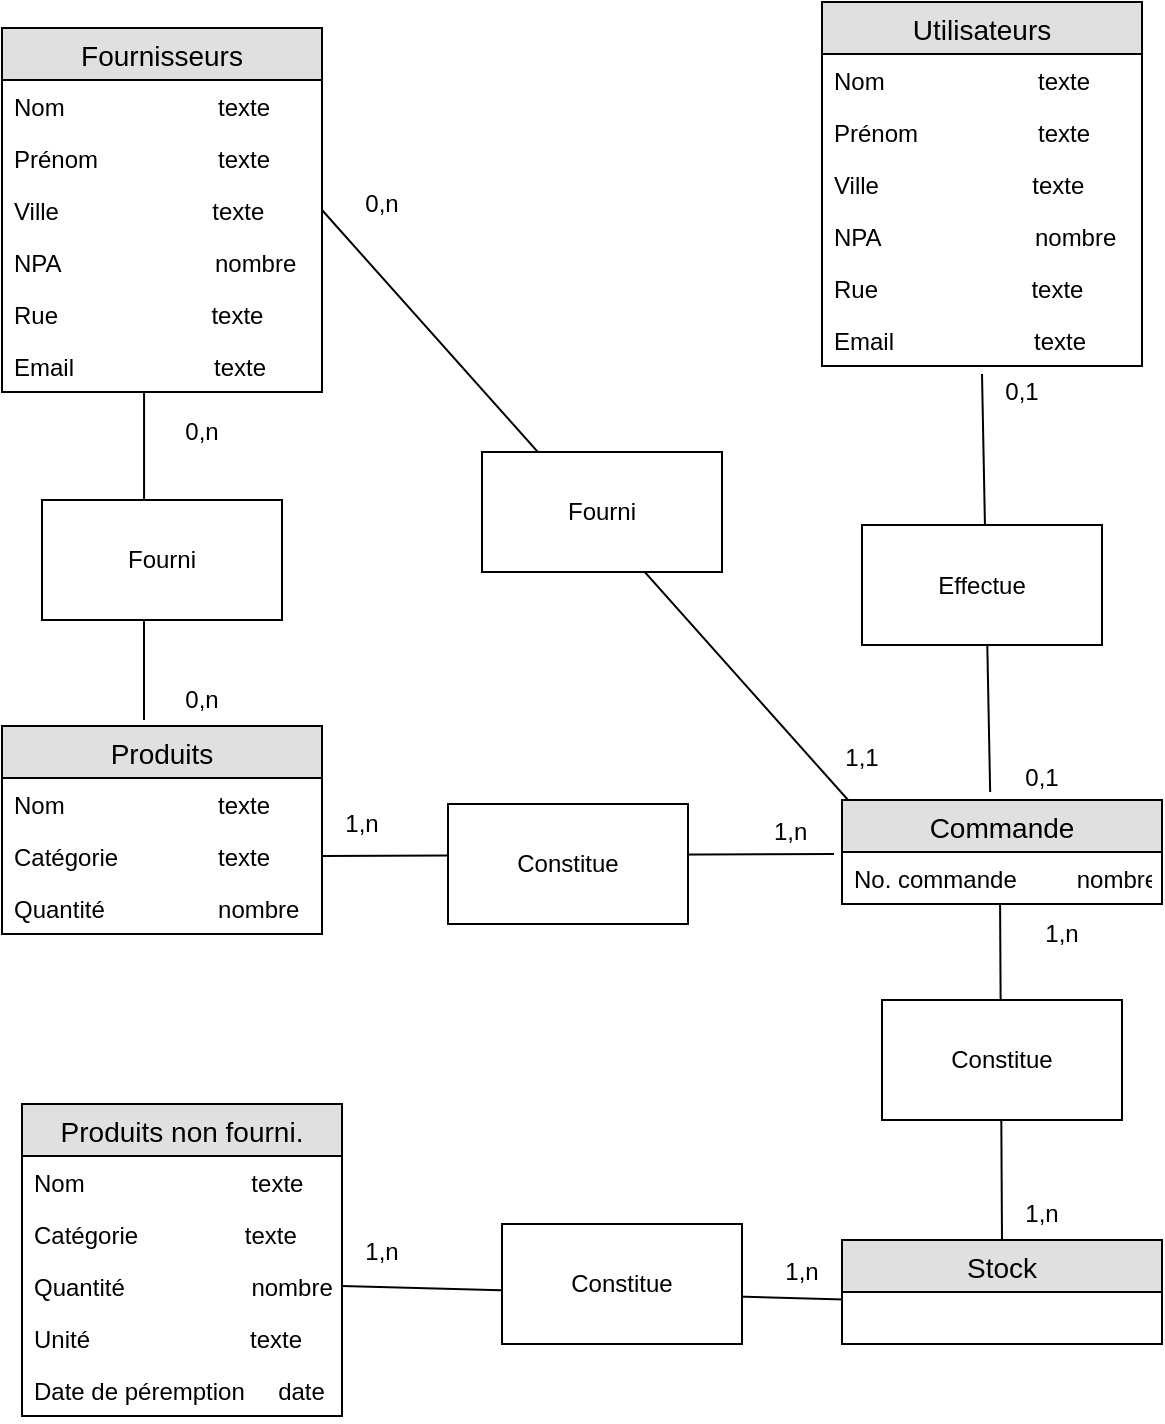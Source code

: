 <mxfile pages="1" version="11.2.4" type="device"><diagram id="pagQylLm6kBKWY4HOWBt" name="Page-1"><mxGraphModel dx="837" dy="839" grid="1" gridSize="10" guides="1" tooltips="1" connect="1" arrows="1" fold="1" page="1" pageScale="1" pageWidth="827" pageHeight="1169" math="0" shadow="0"><root><mxCell id="0"/><mxCell id="1" parent="0"/><mxCell id="vU1QNd6DKR4b8EF0E_yS-1" value="Fournisseurs" style="swimlane;fontStyle=0;childLayout=stackLayout;horizontal=1;startSize=26;fillColor=#e0e0e0;horizontalStack=0;resizeParent=1;resizeParentMax=0;resizeLast=0;collapsible=1;marginBottom=0;swimlaneFillColor=#ffffff;align=center;fontSize=14;" parent="1" vertex="1"><mxGeometry x="130" y="144" width="160" height="182" as="geometry"/></mxCell><mxCell id="vU1QNd6DKR4b8EF0E_yS-2" value="Nom                       texte" style="text;strokeColor=none;fillColor=none;spacingLeft=4;spacingRight=4;overflow=hidden;rotatable=0;points=[[0,0.5],[1,0.5]];portConstraint=eastwest;fontSize=12;" parent="vU1QNd6DKR4b8EF0E_yS-1" vertex="1"><mxGeometry y="26" width="160" height="26" as="geometry"/></mxCell><mxCell id="vU1QNd6DKR4b8EF0E_yS-3" value="Prénom                  texte" style="text;strokeColor=none;fillColor=none;spacingLeft=4;spacingRight=4;overflow=hidden;rotatable=0;points=[[0,0.5],[1,0.5]];portConstraint=eastwest;fontSize=12;" parent="vU1QNd6DKR4b8EF0E_yS-1" vertex="1"><mxGeometry y="52" width="160" height="26" as="geometry"/></mxCell><mxCell id="vU1QNd6DKR4b8EF0E_yS-6" value="Ville                       texte" style="text;strokeColor=none;fillColor=none;spacingLeft=4;spacingRight=4;overflow=hidden;rotatable=0;points=[[0,0.5],[1,0.5]];portConstraint=eastwest;fontSize=12;" parent="vU1QNd6DKR4b8EF0E_yS-1" vertex="1"><mxGeometry y="78" width="160" height="26" as="geometry"/></mxCell><mxCell id="vU1QNd6DKR4b8EF0E_yS-7" value="NPA                       nombre                       " style="text;strokeColor=none;fillColor=none;spacingLeft=4;spacingRight=4;overflow=hidden;rotatable=0;points=[[0,0.5],[1,0.5]];portConstraint=eastwest;fontSize=12;" parent="vU1QNd6DKR4b8EF0E_yS-1" vertex="1"><mxGeometry y="104" width="160" height="26" as="geometry"/></mxCell><mxCell id="vU1QNd6DKR4b8EF0E_yS-9" value="Rue                       texte" style="text;strokeColor=none;fillColor=none;spacingLeft=4;spacingRight=4;overflow=hidden;rotatable=0;points=[[0,0.5],[1,0.5]];portConstraint=eastwest;fontSize=12;" parent="vU1QNd6DKR4b8EF0E_yS-1" vertex="1"><mxGeometry y="130" width="160" height="26" as="geometry"/></mxCell><mxCell id="vU1QNd6DKR4b8EF0E_yS-8" value="Email                     texte" style="text;strokeColor=none;fillColor=none;spacingLeft=4;spacingRight=4;overflow=hidden;rotatable=0;points=[[0,0.5],[1,0.5]];portConstraint=eastwest;fontSize=12;" parent="vU1QNd6DKR4b8EF0E_yS-1" vertex="1"><mxGeometry y="156" width="160" height="26" as="geometry"/></mxCell><mxCell id="vU1QNd6DKR4b8EF0E_yS-10" value="Utilisateurs" style="swimlane;fontStyle=0;childLayout=stackLayout;horizontal=1;startSize=26;fillColor=#e0e0e0;horizontalStack=0;resizeParent=1;resizeParentMax=0;resizeLast=0;collapsible=1;marginBottom=0;swimlaneFillColor=#ffffff;align=center;fontSize=14;" parent="1" vertex="1"><mxGeometry x="540" y="131" width="160" height="182" as="geometry"/></mxCell><mxCell id="vU1QNd6DKR4b8EF0E_yS-11" value="Nom                       texte" style="text;strokeColor=none;fillColor=none;spacingLeft=4;spacingRight=4;overflow=hidden;rotatable=0;points=[[0,0.5],[1,0.5]];portConstraint=eastwest;fontSize=12;" parent="vU1QNd6DKR4b8EF0E_yS-10" vertex="1"><mxGeometry y="26" width="160" height="26" as="geometry"/></mxCell><mxCell id="vU1QNd6DKR4b8EF0E_yS-12" value="Prénom                  texte" style="text;strokeColor=none;fillColor=none;spacingLeft=4;spacingRight=4;overflow=hidden;rotatable=0;points=[[0,0.5],[1,0.5]];portConstraint=eastwest;fontSize=12;" parent="vU1QNd6DKR4b8EF0E_yS-10" vertex="1"><mxGeometry y="52" width="160" height="26" as="geometry"/></mxCell><mxCell id="vU1QNd6DKR4b8EF0E_yS-13" value="Ville                       texte" style="text;strokeColor=none;fillColor=none;spacingLeft=4;spacingRight=4;overflow=hidden;rotatable=0;points=[[0,0.5],[1,0.5]];portConstraint=eastwest;fontSize=12;" parent="vU1QNd6DKR4b8EF0E_yS-10" vertex="1"><mxGeometry y="78" width="160" height="26" as="geometry"/></mxCell><mxCell id="vU1QNd6DKR4b8EF0E_yS-14" value="NPA                       nombre                       " style="text;strokeColor=none;fillColor=none;spacingLeft=4;spacingRight=4;overflow=hidden;rotatable=0;points=[[0,0.5],[1,0.5]];portConstraint=eastwest;fontSize=12;" parent="vU1QNd6DKR4b8EF0E_yS-10" vertex="1"><mxGeometry y="104" width="160" height="26" as="geometry"/></mxCell><mxCell id="vU1QNd6DKR4b8EF0E_yS-15" value="Rue                       texte" style="text;strokeColor=none;fillColor=none;spacingLeft=4;spacingRight=4;overflow=hidden;rotatable=0;points=[[0,0.5],[1,0.5]];portConstraint=eastwest;fontSize=12;" parent="vU1QNd6DKR4b8EF0E_yS-10" vertex="1"><mxGeometry y="130" width="160" height="26" as="geometry"/></mxCell><mxCell id="vU1QNd6DKR4b8EF0E_yS-16" value="Email                     texte" style="text;strokeColor=none;fillColor=none;spacingLeft=4;spacingRight=4;overflow=hidden;rotatable=0;points=[[0,0.5],[1,0.5]];portConstraint=eastwest;fontSize=12;" parent="vU1QNd6DKR4b8EF0E_yS-10" vertex="1"><mxGeometry y="156" width="160" height="26" as="geometry"/></mxCell><mxCell id="vU1QNd6DKR4b8EF0E_yS-17" value="Produits" style="swimlane;fontStyle=0;childLayout=stackLayout;horizontal=1;startSize=26;fillColor=#e0e0e0;horizontalStack=0;resizeParent=1;resizeParentMax=0;resizeLast=0;collapsible=1;marginBottom=0;swimlaneFillColor=#ffffff;align=center;fontSize=14;" parent="1" vertex="1"><mxGeometry x="130" y="493" width="160" height="104" as="geometry"/></mxCell><mxCell id="vU1QNd6DKR4b8EF0E_yS-18" value="Nom                       texte" style="text;strokeColor=none;fillColor=none;spacingLeft=4;spacingRight=4;overflow=hidden;rotatable=0;points=[[0,0.5],[1,0.5]];portConstraint=eastwest;fontSize=12;" parent="vU1QNd6DKR4b8EF0E_yS-17" vertex="1"><mxGeometry y="26" width="160" height="26" as="geometry"/></mxCell><mxCell id="vU1QNd6DKR4b8EF0E_yS-19" value="Catégorie               texte" style="text;strokeColor=none;fillColor=none;spacingLeft=4;spacingRight=4;overflow=hidden;rotatable=0;points=[[0,0.5],[1,0.5]];portConstraint=eastwest;fontSize=12;" parent="vU1QNd6DKR4b8EF0E_yS-17" vertex="1"><mxGeometry y="52" width="160" height="26" as="geometry"/></mxCell><mxCell id="vU1QNd6DKR4b8EF0E_yS-20" value="Quantité                 nombre" style="text;strokeColor=none;fillColor=none;spacingLeft=4;spacingRight=4;overflow=hidden;rotatable=0;points=[[0,0.5],[1,0.5]];portConstraint=eastwest;fontSize=12;" parent="vU1QNd6DKR4b8EF0E_yS-17" vertex="1"><mxGeometry y="78" width="160" height="26" as="geometry"/></mxCell><mxCell id="vU1QNd6DKR4b8EF0E_yS-21" value="Commande" style="swimlane;fontStyle=0;childLayout=stackLayout;horizontal=1;startSize=26;fillColor=#e0e0e0;horizontalStack=0;resizeParent=1;resizeParentMax=0;resizeLast=0;collapsible=1;marginBottom=0;swimlaneFillColor=#ffffff;align=center;fontSize=14;" parent="1" vertex="1"><mxGeometry x="550" y="530" width="160" height="52" as="geometry"/></mxCell><mxCell id="vU1QNd6DKR4b8EF0E_yS-22" value="No. commande         nombre" style="text;strokeColor=none;fillColor=none;spacingLeft=4;spacingRight=4;overflow=hidden;rotatable=0;points=[[0,0.5],[1,0.5]];portConstraint=eastwest;fontSize=12;" parent="vU1QNd6DKR4b8EF0E_yS-21" vertex="1"><mxGeometry y="26" width="160" height="26" as="geometry"/></mxCell><mxCell id="vU1QNd6DKR4b8EF0E_yS-26" value="1,n" style="text;html=1;strokeColor=none;fillColor=none;align=center;verticalAlign=middle;whiteSpace=wrap;rounded=0;" parent="1" vertex="1"><mxGeometry x="290" y="532" width="40" height="20" as="geometry"/></mxCell><mxCell id="vU1QNd6DKR4b8EF0E_yS-27" value="" style="endArrow=none;html=1;exitX=1;exitY=0.5;exitDx=0;exitDy=0;entryX=-0.025;entryY=0.038;entryDx=0;entryDy=0;entryPerimeter=0;" parent="1" source="vU1QNd6DKR4b8EF0E_yS-19" target="vU1QNd6DKR4b8EF0E_yS-22" edge="1"><mxGeometry width="50" height="50" relative="1" as="geometry"><mxPoint x="130" y="760" as="sourcePoint"/><mxPoint x="180" y="710" as="targetPoint"/></mxGeometry></mxCell><mxCell id="vU1QNd6DKR4b8EF0E_yS-28" value="1,n" style="text;strokeColor=none;fillColor=none;spacingLeft=4;spacingRight=4;overflow=hidden;rotatable=0;points=[[0,0.5],[1,0.5]];portConstraint=eastwest;fontSize=12;" parent="1" vertex="1"><mxGeometry x="510" y="532" width="40" height="26" as="geometry"/></mxCell><mxCell id="vU1QNd6DKR4b8EF0E_yS-29" value="Constitue" style="rounded=0;whiteSpace=wrap;html=1;" parent="1" vertex="1"><mxGeometry x="353" y="532" width="120" height="60" as="geometry"/></mxCell><mxCell id="vU1QNd6DKR4b8EF0E_yS-30" value="" style="endArrow=none;html=1;exitX=0.463;exitY=-0.077;exitDx=0;exitDy=0;exitPerimeter=0;entryX=0.5;entryY=1.154;entryDx=0;entryDy=0;entryPerimeter=0;" parent="1" source="vU1QNd6DKR4b8EF0E_yS-21" target="vU1QNd6DKR4b8EF0E_yS-16" edge="1"><mxGeometry width="50" height="50" relative="1" as="geometry"><mxPoint x="610" y="490" as="sourcePoint"/><mxPoint x="660" y="440" as="targetPoint"/></mxGeometry></mxCell><mxCell id="vU1QNd6DKR4b8EF0E_yS-31" value="0,1" style="text;html=1;strokeColor=none;fillColor=none;align=center;verticalAlign=middle;whiteSpace=wrap;rounded=0;" parent="1" vertex="1"><mxGeometry x="620" y="316" width="40" height="20" as="geometry"/></mxCell><mxCell id="vU1QNd6DKR4b8EF0E_yS-32" value="0,1" style="text;html=1;strokeColor=none;fillColor=none;align=center;verticalAlign=middle;whiteSpace=wrap;rounded=0;" parent="1" vertex="1"><mxGeometry x="630" y="509" width="40" height="20" as="geometry"/></mxCell><mxCell id="vU1QNd6DKR4b8EF0E_yS-33" value="Effectue" style="rounded=0;whiteSpace=wrap;html=1;" parent="1" vertex="1"><mxGeometry x="560" y="392.5" width="120" height="60" as="geometry"/></mxCell><mxCell id="vU1QNd6DKR4b8EF0E_yS-34" value="" style="endArrow=none;html=1;entryX=0.444;entryY=1;entryDx=0;entryDy=0;entryPerimeter=0;" parent="1" target="vU1QNd6DKR4b8EF0E_yS-8" edge="1"><mxGeometry width="50" height="50" relative="1" as="geometry"><mxPoint x="201" y="490" as="sourcePoint"/><mxPoint x="230" y="380" as="targetPoint"/></mxGeometry></mxCell><mxCell id="vU1QNd6DKR4b8EF0E_yS-35" value="Fourni" style="rounded=0;whiteSpace=wrap;html=1;" parent="1" vertex="1"><mxGeometry x="150" y="380" width="120" height="60" as="geometry"/></mxCell><mxCell id="vU1QNd6DKR4b8EF0E_yS-36" value="0,n" style="text;html=1;strokeColor=none;fillColor=none;align=center;verticalAlign=middle;whiteSpace=wrap;rounded=0;" parent="1" vertex="1"><mxGeometry x="210" y="336" width="40" height="20" as="geometry"/></mxCell><mxCell id="vU1QNd6DKR4b8EF0E_yS-37" value="0,n" style="text;html=1;strokeColor=none;fillColor=none;align=center;verticalAlign=middle;whiteSpace=wrap;rounded=0;" parent="1" vertex="1"><mxGeometry x="210" y="470" width="40" height="20" as="geometry"/></mxCell><mxCell id="E6Xfj3LbszuqpCpXKArA-5" value="Produits non fourni." style="swimlane;fontStyle=0;childLayout=stackLayout;horizontal=1;startSize=26;fillColor=#e0e0e0;horizontalStack=0;resizeParent=1;resizeParentMax=0;resizeLast=0;collapsible=1;marginBottom=0;swimlaneFillColor=#ffffff;align=center;fontSize=14;" vertex="1" parent="1"><mxGeometry x="140" y="682" width="160" height="156" as="geometry"/></mxCell><mxCell id="E6Xfj3LbszuqpCpXKArA-6" value="Nom                         texte" style="text;strokeColor=none;fillColor=none;spacingLeft=4;spacingRight=4;overflow=hidden;rotatable=0;points=[[0,0.5],[1,0.5]];portConstraint=eastwest;fontSize=12;" vertex="1" parent="E6Xfj3LbszuqpCpXKArA-5"><mxGeometry y="26" width="160" height="26" as="geometry"/></mxCell><mxCell id="E6Xfj3LbszuqpCpXKArA-9" value="Catégorie                texte" style="text;strokeColor=none;fillColor=none;spacingLeft=4;spacingRight=4;overflow=hidden;rotatable=0;points=[[0,0.5],[1,0.5]];portConstraint=eastwest;fontSize=12;" vertex="1" parent="E6Xfj3LbszuqpCpXKArA-5"><mxGeometry y="52" width="160" height="26" as="geometry"/></mxCell><mxCell id="E6Xfj3LbszuqpCpXKArA-10" value="Quantité                   nombre" style="text;strokeColor=none;fillColor=none;spacingLeft=4;spacingRight=4;overflow=hidden;rotatable=0;points=[[0,0.5],[1,0.5]];portConstraint=eastwest;fontSize=12;" vertex="1" parent="E6Xfj3LbszuqpCpXKArA-5"><mxGeometry y="78" width="160" height="26" as="geometry"/></mxCell><mxCell id="E6Xfj3LbszuqpCpXKArA-7" value="Unité                        texte" style="text;strokeColor=none;fillColor=none;spacingLeft=4;spacingRight=4;overflow=hidden;rotatable=0;points=[[0,0.5],[1,0.5]];portConstraint=eastwest;fontSize=12;" vertex="1" parent="E6Xfj3LbszuqpCpXKArA-5"><mxGeometry y="104" width="160" height="26" as="geometry"/></mxCell><mxCell id="E6Xfj3LbszuqpCpXKArA-8" value="Date de péremption     date      " style="text;strokeColor=none;fillColor=none;spacingLeft=4;spacingRight=4;overflow=hidden;rotatable=0;points=[[0,0.5],[1,0.5]];portConstraint=eastwest;fontSize=12;" vertex="1" parent="E6Xfj3LbszuqpCpXKArA-5"><mxGeometry y="130" width="160" height="26" as="geometry"/></mxCell><mxCell id="E6Xfj3LbszuqpCpXKArA-16" value="" style="endArrow=none;html=1;entryX=0.494;entryY=1;entryDx=0;entryDy=0;entryPerimeter=0;exitX=0.5;exitY=0;exitDx=0;exitDy=0;" edge="1" parent="1" source="E6Xfj3LbszuqpCpXKArA-11" target="vU1QNd6DKR4b8EF0E_yS-22"><mxGeometry width="50" height="50" relative="1" as="geometry"><mxPoint x="629" y="740" as="sourcePoint"/><mxPoint x="650" y="630" as="targetPoint"/></mxGeometry></mxCell><mxCell id="E6Xfj3LbszuqpCpXKArA-15" value="Constitue" style="rounded=0;whiteSpace=wrap;html=1;" vertex="1" parent="1"><mxGeometry x="570" y="630" width="120" height="60" as="geometry"/></mxCell><mxCell id="E6Xfj3LbszuqpCpXKArA-18" value="" style="endArrow=none;html=1;exitX=1;exitY=0.5;exitDx=0;exitDy=0;" edge="1" parent="1" source="E6Xfj3LbszuqpCpXKArA-10"><mxGeometry width="50" height="50" relative="1" as="geometry"><mxPoint x="400" y="790" as="sourcePoint"/><mxPoint x="560" y="780" as="targetPoint"/></mxGeometry></mxCell><mxCell id="E6Xfj3LbszuqpCpXKArA-11" value="Stock" style="swimlane;fontStyle=0;childLayout=stackLayout;horizontal=1;startSize=26;fillColor=#e0e0e0;horizontalStack=0;resizeParent=1;resizeParentMax=0;resizeLast=0;collapsible=1;marginBottom=0;swimlaneFillColor=#ffffff;align=center;fontSize=14;" vertex="1" parent="1"><mxGeometry x="550" y="750" width="160" height="52" as="geometry"/></mxCell><mxCell id="E6Xfj3LbszuqpCpXKArA-19" value="Constitue" style="rounded=0;whiteSpace=wrap;html=1;" vertex="1" parent="1"><mxGeometry x="380" y="742" width="120" height="60" as="geometry"/></mxCell><mxCell id="E6Xfj3LbszuqpCpXKArA-20" value="1,n" style="text;html=1;strokeColor=none;fillColor=none;align=center;verticalAlign=middle;whiteSpace=wrap;rounded=0;" vertex="1" parent="1"><mxGeometry x="300" y="746" width="40" height="20" as="geometry"/></mxCell><mxCell id="E6Xfj3LbszuqpCpXKArA-21" value="1,n" style="text;html=1;strokeColor=none;fillColor=none;align=center;verticalAlign=middle;whiteSpace=wrap;rounded=0;" vertex="1" parent="1"><mxGeometry x="510" y="756" width="40" height="20" as="geometry"/></mxCell><mxCell id="E6Xfj3LbszuqpCpXKArA-22" value="1,n" style="text;html=1;strokeColor=none;fillColor=none;align=center;verticalAlign=middle;whiteSpace=wrap;rounded=0;" vertex="1" parent="1"><mxGeometry x="640" y="587" width="40" height="20" as="geometry"/></mxCell><mxCell id="E6Xfj3LbszuqpCpXKArA-23" value="1,n" style="text;html=1;strokeColor=none;fillColor=none;align=center;verticalAlign=middle;whiteSpace=wrap;rounded=0;" vertex="1" parent="1"><mxGeometry x="630" y="727" width="40" height="20" as="geometry"/></mxCell><mxCell id="E6Xfj3LbszuqpCpXKArA-25" value="" style="endArrow=none;html=1;exitX=1;exitY=0.5;exitDx=0;exitDy=0;entryX=0.019;entryY=0;entryDx=0;entryDy=0;entryPerimeter=0;" edge="1" parent="1" source="vU1QNd6DKR4b8EF0E_yS-6" target="vU1QNd6DKR4b8EF0E_yS-21"><mxGeometry width="50" height="50" relative="1" as="geometry"><mxPoint x="370" y="310" as="sourcePoint"/><mxPoint x="420" y="260" as="targetPoint"/></mxGeometry></mxCell><mxCell id="E6Xfj3LbszuqpCpXKArA-26" value="Fourni" style="rounded=0;whiteSpace=wrap;html=1;" vertex="1" parent="1"><mxGeometry x="370" y="356" width="120" height="60" as="geometry"/></mxCell><mxCell id="E6Xfj3LbszuqpCpXKArA-27" value="0,n" style="text;html=1;strokeColor=none;fillColor=none;align=center;verticalAlign=middle;whiteSpace=wrap;rounded=0;" vertex="1" parent="1"><mxGeometry x="300" y="222" width="40" height="20" as="geometry"/></mxCell><mxCell id="E6Xfj3LbszuqpCpXKArA-28" value="1,1" style="text;html=1;strokeColor=none;fillColor=none;align=center;verticalAlign=middle;whiteSpace=wrap;rounded=0;" vertex="1" parent="1"><mxGeometry x="540" y="499" width="40" height="20" as="geometry"/></mxCell></root></mxGraphModel></diagram></mxfile>
